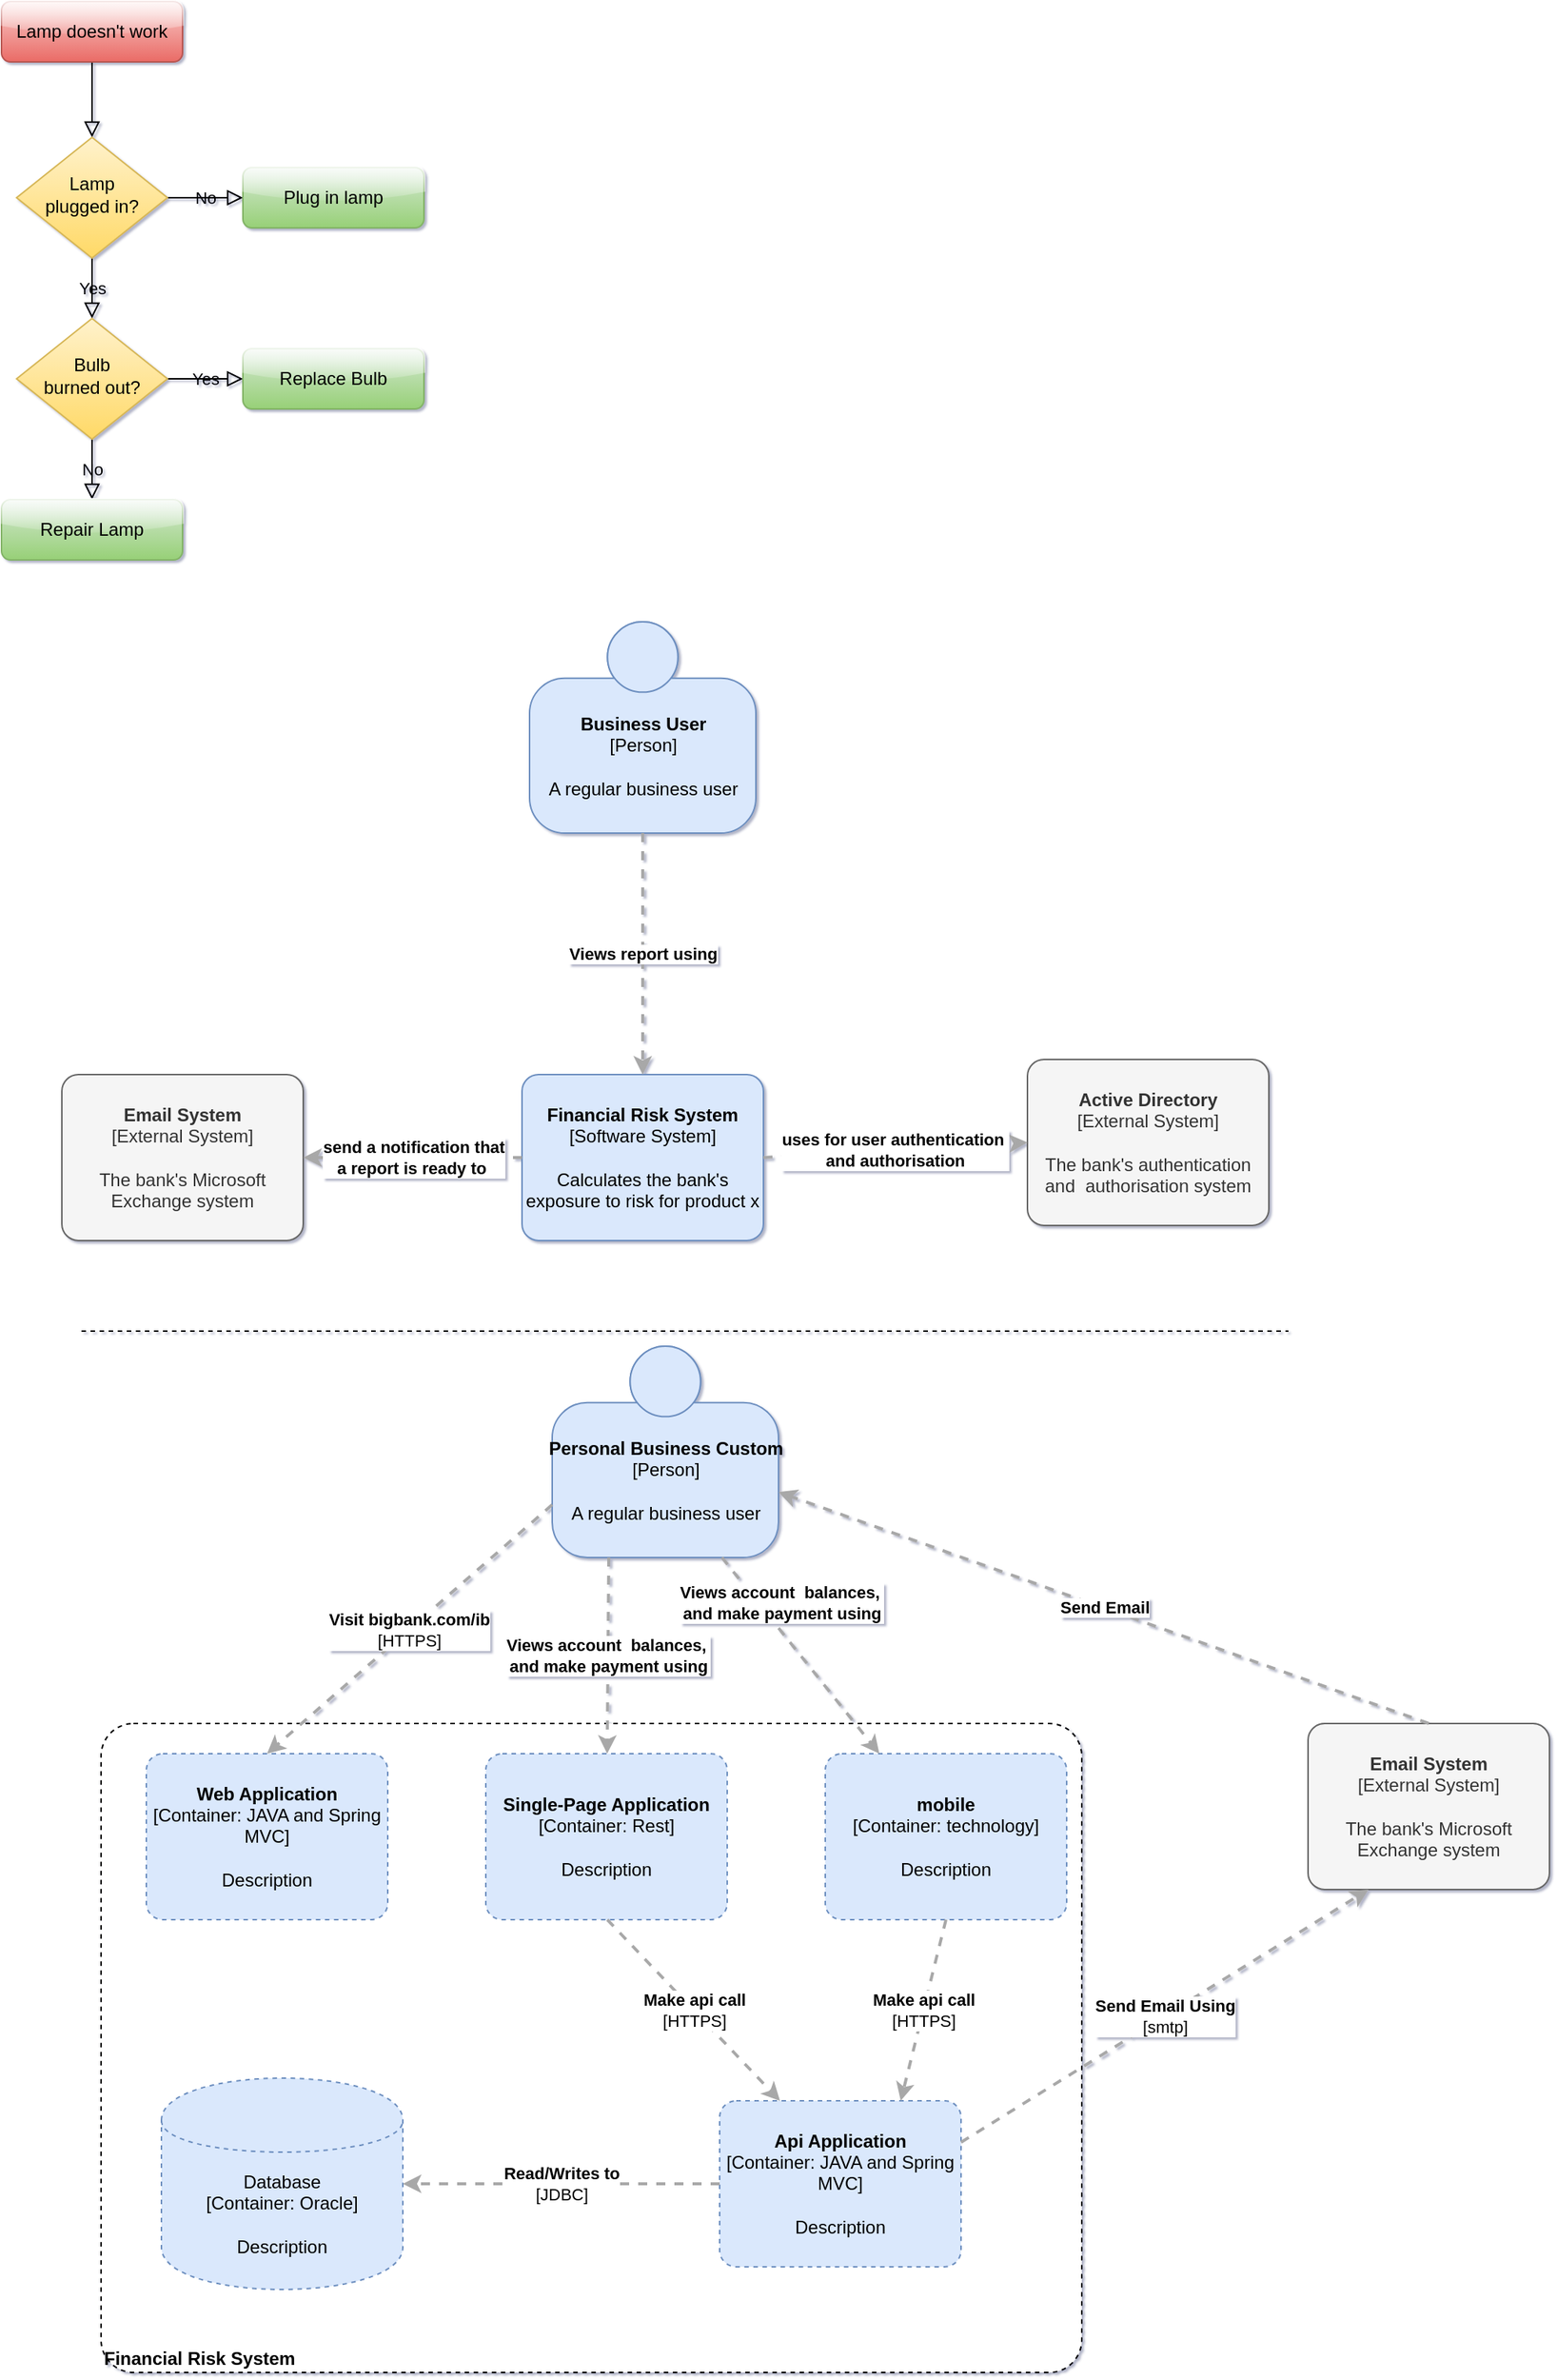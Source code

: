 <mxfile version="14.4.2" type="github">
  <diagram name="Page-1" id="0">
    <mxGraphModel dx="1969" dy="1107" grid="0" gridSize="10" guides="1" tooltips="1" connect="1" arrows="1" fold="1" page="1" pageScale="1" pageWidth="826" pageHeight="1169" background="#ffffff" math="0" shadow="1">
      <root>
        <mxCell id="0" />
        <mxCell id="1" parent="0" />
        <mxCell id="2" value="" style="rounded=0;html=1;jettySize=auto;orthogonalLoop=1;fontSize=11;endArrow=block;endFill=0;endSize=8;strokeWidth=1;shadow=0;labelBackgroundColor=none;" parent="1" source="3" target="6" edge="1">
          <mxGeometry x="340" y="120" as="geometry" />
        </mxCell>
        <object label="Lamp doesn&#39;t work" Condition="Lamp does not produce light." id="3">
          <mxCell style="rounded=1;whiteSpace=wrap;html=1;fontSize=12;plain-red;glass=1;strokeWidth=1;shadow=0;" parent="1" vertex="1">
            <mxGeometry x="280" y="80" width="120" height="40" as="geometry" />
          </mxCell>
        </object>
        <mxCell id="4" value="Yes" style="rounded=0;html=1;jettySize=auto;orthogonalLoop=1;fontSize=11;endArrow=block;endFill=0;endSize=8;strokeWidth=1;shadow=0;labelBackgroundColor=none;" parent="1" source="6" target="10" edge="1">
          <mxGeometry x="340" y="250" as="geometry">
            <mxPoint as="offset" />
          </mxGeometry>
        </mxCell>
        <mxCell id="5" value="No" style="edgeStyle=orthogonalEdgeStyle;rounded=0;html=1;jettySize=auto;orthogonalLoop=1;fontSize=11;endArrow=block;endFill=0;endSize=8;strokeWidth=1;shadow=0;labelBackgroundColor=none;" parent="1" source="6" target="7" edge="1">
          <mxGeometry x="390" y="210" as="geometry">
            <mxPoint as="offset" />
          </mxGeometry>
        </mxCell>
        <object label="Lamp&lt;br&gt;plugged in?" Condition="Lamp connected to power outlet?" id="6">
          <mxCell style="rhombus;whiteSpace=wrap;html=1;shadow=0;fontFamily=Helvetica;fontSize=12;fontColor=#000000;align=center;strokeColor=#D6B656;strokeWidth=1;fillColor=#FFF2CC;gradientColor=#FFD966;spacing=6;spacingTop=-4;" parent="1" vertex="1">
            <mxGeometry x="290" y="170" width="100" height="80" as="geometry" />
          </mxCell>
        </object>
        <object label="Plug in lamp" Action="Connect lamp to power outlet." id="7">
          <mxCell style="rounded=1;whiteSpace=wrap;html=1;fontSize=12;plain-green;glass=1;strokeWidth=1;shadow=0;" parent="1" vertex="1">
            <mxGeometry x="440" y="190" width="120" height="40" as="geometry" />
          </mxCell>
        </object>
        <mxCell id="8" value="No" style="rounded=0;html=1;jettySize=auto;orthogonalLoop=1;fontSize=11;endArrow=block;endFill=0;endSize=8;strokeWidth=1;shadow=0;labelBackgroundColor=none;" parent="1" source="10" target="11" edge="1">
          <mxGeometry x="340" y="370" as="geometry">
            <mxPoint as="offset" />
          </mxGeometry>
        </mxCell>
        <mxCell id="9" value="Yes" style="edgeStyle=orthogonalEdgeStyle;rounded=0;html=1;jettySize=auto;orthogonalLoop=1;fontSize=11;endArrow=block;endFill=0;endSize=8;strokeWidth=1;shadow=0;labelBackgroundColor=none;" parent="1" source="10" target="12" edge="1">
          <mxGeometry x="390" y="330" as="geometry">
            <mxPoint as="offset" />
          </mxGeometry>
        </mxCell>
        <object label="Bulb&lt;br&gt;burned out?" Condition="Check if bulb is broken." id="10">
          <mxCell style="rhombus;whiteSpace=wrap;html=1;shadow=0;fontFamily=Helvetica;fontSize=12;fontColor=#000000;align=center;strokeColor=#D6B656;strokeWidth=1;fillColor=#FFF2CC;gradientColor=#FFD966;spacing=6;spacingTop=-4;" parent="1" vertex="1">
            <mxGeometry x="290" y="290" width="100" height="80" as="geometry" />
          </mxCell>
        </object>
        <object label="Repair Lamp" Action="Repair other parts of lamp." id="11">
          <mxCell style="rounded=1;whiteSpace=wrap;html=1;fontSize=12;plain-green;glass=1;strokeWidth=1;shadow=0;" parent="1" vertex="1">
            <mxGeometry x="280" y="410" width="120" height="40" as="geometry" />
          </mxCell>
        </object>
        <object label="Replace Bulb" Action="Get new bulb and replace existing bulb." id="12">
          <mxCell style="rounded=1;whiteSpace=wrap;html=1;fontSize=12;plain-green;glass=1;strokeWidth=1;shadow=0;" parent="1" vertex="1">
            <mxGeometry x="440" y="310" width="120" height="40" as="geometry" />
          </mxCell>
        </object>
        <mxCell id="2yI0YXnCCQvVOnfs3a0h-12" value="&lt;b&gt;Business User&lt;/b&gt;&lt;br&gt;&lt;div&gt;[Person]&lt;/div&gt;&lt;br&gt;&lt;div&gt;A regular business user&lt;/div&gt;" style="html=1;dashed=0;whitespace=wrap;fillColor=#DAE8FC;strokeColor=#6C8EBF;shape=mxgraph.c4.person;align=center;points=[[0.5,0,0],[1,0.5,0],[1,0.75,0],[0.75,1,0],[0.5,1,0],[0.25,1,0],[0,0.75,0],[0,0.5,0]];" vertex="1" parent="1">
          <mxGeometry x="630" y="491" width="150" height="140" as="geometry" />
        </mxCell>
        <mxCell id="2yI0YXnCCQvVOnfs3a0h-13" value="&lt;b&gt;Financial Risk System&lt;/b&gt;&lt;br&gt;&lt;div&gt;[Software System]&lt;/div&gt;&lt;br&gt;&lt;div&gt;Calculates the bank&#39;s exposure to risk for product x&lt;/div&gt;" style="rounded=1;whiteSpace=wrap;html=1;labelBackgroundColor=none;fillColor=#dae8fc;fontColor=#000000;align=center;arcSize=10;strokeColor=#6c8ebf;points=[[0.25,0,0],[0.5,0,0],[0.75,0,0],[1,0.25,0],[1,0.5,0],[1,0.75,0],[0.75,1,0],[0.5,1,0],[0.25,1,0],[0,0.75,0],[0,0.5,0],[0,0.25,0]];" vertex="1" parent="1">
          <mxGeometry x="625" y="791" width="160" height="110.0" as="geometry" />
        </mxCell>
        <mxCell id="2yI0YXnCCQvVOnfs3a0h-14" value="&lt;div style=&quot;text-align: left&quot;&gt;&lt;div style=&quot;text-align: center&quot;&gt;&lt;b&gt;Views report using&lt;/b&gt;&lt;/div&gt;&lt;/div&gt;" style="edgeStyle=none;rounded=0;html=1;entryX=0.5;entryY=0;jettySize=auto;orthogonalLoop=1;strokeColor=#A8A8A8;strokeWidth=2;fontColor=#000000;jumpStyle=none;dashed=1;exitX=0.5;exitY=1;exitDx=0;exitDy=0;exitPerimeter=0;entryDx=0;entryDy=0;entryPerimeter=0;" edge="1" parent="1" source="2yI0YXnCCQvVOnfs3a0h-12" target="2yI0YXnCCQvVOnfs3a0h-13">
          <mxGeometry width="200" relative="1" as="geometry">
            <mxPoint x="750" y="691" as="sourcePoint" />
            <mxPoint x="950" y="691" as="targetPoint" />
          </mxGeometry>
        </mxCell>
        <mxCell id="2yI0YXnCCQvVOnfs3a0h-15" value="&lt;b&gt;Active Directory&lt;/b&gt;&lt;br&gt;&lt;div&gt;[External System]&lt;/div&gt;&lt;br&gt;&lt;div&gt;The bank&#39;s authentication and&amp;nbsp; authorisation system&lt;/div&gt;" style="rounded=1;whiteSpace=wrap;html=1;labelBackgroundColor=none;fillColor=#f5f5f5;fontColor=#333333;align=center;arcSize=10;strokeColor=#666666;points=[[0.25,0,0],[0.5,0,0],[0.75,0,0],[1,0.25,0],[1,0.5,0],[1,0.75,0],[0.75,1,0],[0.5,1,0],[0.25,1,0],[0,0.75,0],[0,0.5,0],[0,0.25,0]];" vertex="1" parent="1">
          <mxGeometry x="960" y="781" width="160" height="110.0" as="geometry" />
        </mxCell>
        <mxCell id="2yI0YXnCCQvVOnfs3a0h-16" value="&lt;div style=&quot;text-align: left&quot;&gt;&lt;div style=&quot;text-align: center&quot;&gt;&lt;b&gt;uses for user authentication&amp;nbsp;&lt;/b&gt;&lt;/div&gt;&lt;div style=&quot;text-align: center&quot;&gt;&lt;b&gt;and authorisation&lt;/b&gt;&lt;/div&gt;&lt;/div&gt;" style="edgeStyle=none;rounded=0;html=1;entryX=0;entryY=0.5;jettySize=auto;orthogonalLoop=1;strokeColor=#A8A8A8;strokeWidth=2;fontColor=#000000;jumpStyle=none;dashed=1;exitX=1;exitY=0.5;exitDx=0;exitDy=0;exitPerimeter=0;entryDx=0;entryDy=0;entryPerimeter=0;" edge="1" parent="1" source="2yI0YXnCCQvVOnfs3a0h-13" target="2yI0YXnCCQvVOnfs3a0h-15">
          <mxGeometry width="200" relative="1" as="geometry">
            <mxPoint x="940" y="631" as="sourcePoint" />
            <mxPoint x="940" y="791" as="targetPoint" />
          </mxGeometry>
        </mxCell>
        <mxCell id="2yI0YXnCCQvVOnfs3a0h-17" value="&lt;b&gt;Email System&lt;/b&gt;&lt;br&gt;&lt;div&gt;[External System]&lt;/div&gt;&lt;br&gt;&lt;div&gt;The bank&#39;s Microsoft Exchange system&lt;/div&gt;" style="rounded=1;whiteSpace=wrap;html=1;labelBackgroundColor=none;fillColor=#f5f5f5;fontColor=#333333;align=center;arcSize=10;strokeColor=#666666;points=[[0.25,0,0],[0.5,0,0],[0.75,0,0],[1,0.25,0],[1,0.5,0],[1,0.75,0],[0.75,1,0],[0.5,1,0],[0.25,1,0],[0,0.75,0],[0,0.5,0],[0,0.25,0]];" vertex="1" parent="1">
          <mxGeometry x="320" y="791" width="160" height="110.0" as="geometry" />
        </mxCell>
        <mxCell id="2yI0YXnCCQvVOnfs3a0h-18" value="&lt;div style=&quot;text-align: left&quot;&gt;&lt;div style=&quot;text-align: center&quot;&gt;&lt;b&gt;send a notification that &lt;br&gt;a report is ready to&amp;nbsp;&lt;/b&gt;&lt;/div&gt;&lt;/div&gt;" style="edgeStyle=none;rounded=0;html=1;jettySize=auto;orthogonalLoop=1;strokeColor=#A8A8A8;strokeWidth=2;fontColor=#000000;jumpStyle=none;dashed=1;exitX=0;exitY=0.5;exitDx=0;exitDy=0;exitPerimeter=0;" edge="1" parent="1" source="2yI0YXnCCQvVOnfs3a0h-13" target="2yI0YXnCCQvVOnfs3a0h-17">
          <mxGeometry width="200" relative="1" as="geometry">
            <mxPoint x="480" y="591" as="sourcePoint" />
            <mxPoint x="485" y="761" as="targetPoint" />
          </mxGeometry>
        </mxCell>
        <mxCell id="2yI0YXnCCQvVOnfs3a0h-19" value="" style="endArrow=none;dashed=1;html=1;" edge="1" parent="1">
          <mxGeometry width="50" height="50" relative="1" as="geometry">
            <mxPoint x="333" y="961" as="sourcePoint" />
            <mxPoint x="1133" y="961" as="targetPoint" />
          </mxGeometry>
        </mxCell>
        <mxCell id="2yI0YXnCCQvVOnfs3a0h-20" value="&lt;b&gt;Personal Business Custom&lt;/b&gt;&lt;br&gt;&lt;div&gt;[Person]&lt;/div&gt;&lt;br&gt;&lt;div&gt;A regular business user&lt;/div&gt;" style="html=1;dashed=0;whitespace=wrap;fillColor=#DAE8FC;strokeColor=#6C8EBF;shape=mxgraph.c4.person;align=center;points=[[0.5,0,0],[1,0.5,0],[1,0.75,0],[0.75,1,0],[0.5,1,0],[0.25,1,0],[0,0.75,0],[0,0.5,0]];" vertex="1" parent="1">
          <mxGeometry x="645" y="971" width="150" height="140" as="geometry" />
        </mxCell>
        <mxCell id="2yI0YXnCCQvVOnfs3a0h-21" value="&lt;div style=&quot;text-align: left&quot;&gt;&lt;b style=&quot;text-align: center&quot;&gt;Financial Risk System&lt;/b&gt;&lt;br&gt;&lt;/div&gt;" style="rounded=1;whiteSpace=wrap;html=1;labelBackgroundColor=none;fillColor=#ffffff;fontColor=#000000;align=left;arcSize=5;strokeColor=#000000;verticalAlign=bottom;points=[[0.25,0,0],[0.5,0,0],[0.75,0,0],[1,0.25,0],[1,0.5,0],[1,0.75,0],[0.75,1,0],[0.5,1,0],[0.25,1,0],[0,0.75,0],[0,0.5,0],[0,0.25,0]];dashed=1;" vertex="1" parent="1">
          <mxGeometry x="346" y="1221" width="650" height="430" as="geometry" />
        </mxCell>
        <mxCell id="2yI0YXnCCQvVOnfs3a0h-22" value="&lt;div style=&quot;text-align: left&quot;&gt;&lt;div style=&quot;text-align: center&quot;&gt;&lt;b&gt;Views account&amp;nbsp; balances,&amp;nbsp;&lt;/b&gt;&lt;/div&gt;&lt;div style=&quot;text-align: center&quot;&gt;&lt;b&gt;and make payment using&lt;/b&gt;&lt;/div&gt;&lt;/div&gt;" style="edgeStyle=none;rounded=0;html=1;jettySize=auto;orthogonalLoop=1;strokeColor=#A8A8A8;strokeWidth=2;fontColor=#000000;jumpStyle=none;dashed=1;exitX=0.25;exitY=1;exitDx=0;exitDy=0;exitPerimeter=0;" edge="1" parent="1" source="2yI0YXnCCQvVOnfs3a0h-20" target="2yI0YXnCCQvVOnfs3a0h-24">
          <mxGeometry width="200" relative="1" as="geometry">
            <mxPoint x="709.5" y="1101" as="sourcePoint" />
            <mxPoint x="705" y="1219" as="targetPoint" />
          </mxGeometry>
        </mxCell>
        <mxCell id="2yI0YXnCCQvVOnfs3a0h-23" value="&lt;b&gt;Web Application&lt;/b&gt;&lt;br&gt;&lt;div&gt;[Container:&amp;nbsp;&lt;span&gt;JAVA and Spring MVC&lt;/span&gt;&lt;span&gt;]&lt;/span&gt;&lt;/div&gt;&lt;br&gt;&lt;div&gt;Description&lt;/div&gt;" style="rounded=1;whiteSpace=wrap;html=1;labelBackgroundColor=none;fillColor=#dae8fc;fontColor=#000000;align=center;arcSize=10;strokeColor=#6c8ebf;points=[[0.25,0,0],[0.5,0,0],[0.75,0,0],[1,0.25,0],[1,0.5,0],[1,0.75,0],[0.75,1,0],[0.5,1,0],[0.25,1,0],[0,0.75,0],[0,0.5,0],[0,0.25,0]];dashed=1;" vertex="1" parent="1">
          <mxGeometry x="376" y="1241" width="160" height="110.0" as="geometry" />
        </mxCell>
        <mxCell id="2yI0YXnCCQvVOnfs3a0h-24" value="&lt;b&gt;Single-Page Application&lt;/b&gt;&lt;br&gt;&lt;div&gt;[Container: Rest&lt;span&gt;]&lt;/span&gt;&lt;/div&gt;&lt;br&gt;&lt;div&gt;Description&lt;/div&gt;" style="rounded=1;whiteSpace=wrap;html=1;labelBackgroundColor=none;fillColor=#dae8fc;fontColor=#000000;align=center;arcSize=10;strokeColor=#6c8ebf;points=[[0.25,0,0],[0.5,0,0],[0.75,0,0],[1,0.25,0],[1,0.5,0],[1,0.75,0],[0.75,1,0],[0.5,1,0],[0.25,1,0],[0,0.75,0],[0,0.5,0],[0,0.25,0]];dashed=1;" vertex="1" parent="1">
          <mxGeometry x="601" y="1241" width="160" height="110.0" as="geometry" />
        </mxCell>
        <mxCell id="2yI0YXnCCQvVOnfs3a0h-25" value="&lt;b&gt;mobile&lt;/b&gt;&lt;br&gt;&lt;div&gt;[Container:&amp;nbsp;&lt;span&gt;technology&lt;/span&gt;&lt;span&gt;]&lt;/span&gt;&lt;/div&gt;&lt;br&gt;&lt;div&gt;Description&lt;/div&gt;" style="rounded=1;whiteSpace=wrap;html=1;labelBackgroundColor=none;fillColor=#dae8fc;fontColor=#000000;align=center;arcSize=10;strokeColor=#6c8ebf;points=[[0.25,0,0],[0.5,0,0],[0.75,0,0],[1,0.25,0],[1,0.5,0],[1,0.75,0],[0.75,1,0],[0.5,1,0],[0.25,1,0],[0,0.75,0],[0,0.5,0],[0,0.25,0]];dashed=1;" vertex="1" parent="1">
          <mxGeometry x="826" y="1241" width="160" height="110.0" as="geometry" />
        </mxCell>
        <mxCell id="2yI0YXnCCQvVOnfs3a0h-26" value="&lt;b&gt;Api Application&lt;/b&gt;&lt;br&gt;&lt;div&gt;[Container:&amp;nbsp;&lt;span&gt;JAVA and Spring MVC&lt;/span&gt;&lt;span&gt;]&lt;/span&gt;&lt;/div&gt;&lt;br&gt;&lt;div&gt;Description&lt;/div&gt;" style="rounded=1;whiteSpace=wrap;html=1;labelBackgroundColor=none;fillColor=#dae8fc;fontColor=#000000;align=center;arcSize=10;strokeColor=#6c8ebf;points=[[0.25,0,0],[0.5,0,0],[0.75,0,0],[1,0.25,0],[1,0.5,0],[1,0.75,0],[0.75,1,0],[0.5,1,0],[0.25,1,0],[0,0.75,0],[0,0.5,0],[0,0.25,0]];dashed=1;" vertex="1" parent="1">
          <mxGeometry x="756" y="1471" width="160" height="110.0" as="geometry" />
        </mxCell>
        <mxCell id="2yI0YXnCCQvVOnfs3a0h-27" value="&lt;span&gt;Database&lt;/span&gt;&lt;div&gt;[Container: Oracle]&lt;/div&gt;&lt;br&gt;&lt;div&gt;Description&lt;/div&gt;" style="shape=cylinder;whiteSpace=wrap;html=1;boundedLbl=1;rounded=0;labelBackgroundColor=none;fillColor=#dae8fc;fontSize=12;fontColor=#000000;align=center;strokeColor=#6c8ebf;points=[[0.5,0,0],[1,0.25,0],[1,0.5,0],[1,0.75,0],[0.5,1,0],[0,0.75,0],[0,0.5,0],[0,0.25,0]];dashed=1;" vertex="1" parent="1">
          <mxGeometry x="386" y="1456" width="160" height="140" as="geometry" />
        </mxCell>
        <mxCell id="2yI0YXnCCQvVOnfs3a0h-28" value="&lt;b&gt;Email System&lt;/b&gt;&lt;br&gt;&lt;div&gt;[External System]&lt;/div&gt;&lt;br&gt;&lt;div&gt;The bank&#39;s Microsoft Exchange system&lt;/div&gt;" style="rounded=1;whiteSpace=wrap;html=1;labelBackgroundColor=none;fillColor=#f5f5f5;fontColor=#333333;align=center;arcSize=10;strokeColor=#666666;points=[[0.25,0,0],[0.5,0,0],[0.75,0,0],[1,0.25,0],[1,0.5,0],[1,0.75,0],[0.75,1,0],[0.5,1,0],[0.25,1,0],[0,0.75,0],[0,0.5,0],[0,0.25,0]];" vertex="1" parent="1">
          <mxGeometry x="1146" y="1221" width="160" height="110.0" as="geometry" />
        </mxCell>
        <mxCell id="2yI0YXnCCQvVOnfs3a0h-29" value="&lt;div style=&quot;text-align: left&quot;&gt;&lt;div style=&quot;text-align: center&quot;&gt;&lt;b&gt;Visit bigbank.com/ib&lt;/b&gt;&lt;/div&gt;&lt;div style=&quot;text-align: center&quot;&gt;[HTTPS]&lt;/div&gt;&lt;/div&gt;" style="edgeStyle=none;rounded=0;html=1;entryX=0.5;entryY=0;jettySize=auto;orthogonalLoop=1;strokeColor=#A8A8A8;strokeWidth=2;fontColor=#000000;jumpStyle=none;dashed=1;exitX=0;exitY=0.75;exitDx=0;exitDy=0;exitPerimeter=0;entryDx=0;entryDy=0;entryPerimeter=0;" edge="1" parent="1" source="2yI0YXnCCQvVOnfs3a0h-20" target="2yI0YXnCCQvVOnfs3a0h-23">
          <mxGeometry width="200" relative="1" as="geometry">
            <mxPoint x="426" y="1151" as="sourcePoint" />
            <mxPoint x="626" y="1151" as="targetPoint" />
          </mxGeometry>
        </mxCell>
        <mxCell id="2yI0YXnCCQvVOnfs3a0h-30" value="&lt;div style=&quot;text-align: left&quot;&gt;&lt;div style=&quot;text-align: center&quot;&gt;&lt;b&gt;Views account&amp;nbsp; balances,&amp;nbsp;&lt;/b&gt;&lt;/div&gt;&lt;div style=&quot;text-align: center&quot;&gt;&lt;b&gt;and make payment using&lt;/b&gt;&lt;/div&gt;&lt;/div&gt;" style="edgeStyle=none;rounded=0;html=1;jettySize=auto;orthogonalLoop=1;strokeColor=#A8A8A8;strokeWidth=2;fontColor=#000000;jumpStyle=none;dashed=1;exitX=0.75;exitY=1;exitDx=0;exitDy=0;exitPerimeter=0;" edge="1" parent="1" source="2yI0YXnCCQvVOnfs3a0h-20" target="2yI0YXnCCQvVOnfs3a0h-25">
          <mxGeometry x="-0.43" y="11" width="200" relative="1" as="geometry">
            <mxPoint x="856" y="1091" as="sourcePoint" />
            <mxPoint x="856" y="1209" as="targetPoint" />
            <mxPoint x="1" as="offset" />
          </mxGeometry>
        </mxCell>
        <mxCell id="2yI0YXnCCQvVOnfs3a0h-31" value="&lt;div style=&quot;text-align: left&quot;&gt;&lt;div style=&quot;text-align: center&quot;&gt;&lt;b&gt;Send Email&lt;/b&gt;&lt;/div&gt;&lt;/div&gt;" style="edgeStyle=none;rounded=0;html=1;jettySize=auto;orthogonalLoop=1;strokeColor=#A8A8A8;strokeWidth=2;fontColor=#000000;jumpStyle=none;dashed=1;exitX=0.5;exitY=0;exitDx=0;exitDy=0;exitPerimeter=0;" edge="1" parent="1" source="2yI0YXnCCQvVOnfs3a0h-28" target="2yI0YXnCCQvVOnfs3a0h-20">
          <mxGeometry width="200" relative="1" as="geometry">
            <mxPoint x="886" y="1121" as="sourcePoint" />
            <mxPoint x="1086" y="1121" as="targetPoint" />
          </mxGeometry>
        </mxCell>
        <mxCell id="2yI0YXnCCQvVOnfs3a0h-32" value="&lt;div style=&quot;text-align: left&quot;&gt;&lt;div style=&quot;text-align: center&quot;&gt;&lt;b&gt;Make api call&lt;/b&gt;&lt;/div&gt;&lt;div style=&quot;text-align: center&quot;&gt;[HTTPS]&lt;b&gt;&lt;br&gt;&lt;/b&gt;&lt;/div&gt;&lt;/div&gt;" style="edgeStyle=none;rounded=0;html=1;jettySize=auto;orthogonalLoop=1;strokeColor=#A8A8A8;strokeWidth=2;fontColor=#000000;jumpStyle=none;dashed=1;exitX=0.25;exitY=1;exitDx=0;exitDy=0;exitPerimeter=0;entryX=0.25;entryY=0;entryDx=0;entryDy=0;entryPerimeter=0;" edge="1" parent="1" target="2yI0YXnCCQvVOnfs3a0h-26">
          <mxGeometry width="200" relative="1" as="geometry">
            <mxPoint x="681.53" y="1351" as="sourcePoint" />
            <mxPoint x="680.476" y="1481" as="targetPoint" />
          </mxGeometry>
        </mxCell>
        <mxCell id="2yI0YXnCCQvVOnfs3a0h-33" value="&lt;div style=&quot;text-align: left&quot;&gt;&lt;div style=&quot;text-align: center&quot;&gt;&lt;b&gt;Make api call&lt;/b&gt;&lt;/div&gt;&lt;div style=&quot;text-align: center&quot;&gt;[HTTPS]&lt;b&gt;&lt;br&gt;&lt;/b&gt;&lt;/div&gt;&lt;/div&gt;" style="edgeStyle=none;rounded=0;html=1;jettySize=auto;orthogonalLoop=1;strokeColor=#A8A8A8;strokeWidth=2;fontColor=#000000;jumpStyle=none;dashed=1;exitX=0.5;exitY=1;exitDx=0;exitDy=0;exitPerimeter=0;entryX=0.75;entryY=0;entryDx=0;entryDy=0;entryPerimeter=0;" edge="1" parent="1" source="2yI0YXnCCQvVOnfs3a0h-25" target="2yI0YXnCCQvVOnfs3a0h-26">
          <mxGeometry width="200" relative="1" as="geometry">
            <mxPoint x="691.53" y="1361" as="sourcePoint" />
            <mxPoint x="806" y="1481" as="targetPoint" />
          </mxGeometry>
        </mxCell>
        <mxCell id="2yI0YXnCCQvVOnfs3a0h-34" value="&lt;div style=&quot;text-align: left&quot;&gt;&lt;div style=&quot;text-align: center&quot;&gt;&lt;b&gt;Read/Writes to&lt;/b&gt;&lt;/div&gt;&lt;div style=&quot;text-align: center&quot;&gt;[JDBC]&lt;/div&gt;&lt;/div&gt;" style="edgeStyle=none;rounded=0;html=1;jettySize=auto;orthogonalLoop=1;strokeColor=#A8A8A8;strokeWidth=2;fontColor=#000000;jumpStyle=none;dashed=1;exitX=0;exitY=0.5;exitDx=0;exitDy=0;exitPerimeter=0;" edge="1" parent="1" source="2yI0YXnCCQvVOnfs3a0h-26" target="2yI0YXnCCQvVOnfs3a0h-27">
          <mxGeometry width="200" relative="1" as="geometry">
            <mxPoint x="716" y="1461" as="sourcePoint" />
            <mxPoint x="536" y="1616" as="targetPoint" />
          </mxGeometry>
        </mxCell>
        <mxCell id="2yI0YXnCCQvVOnfs3a0h-35" value="&lt;div style=&quot;text-align: left&quot;&gt;&lt;div style=&quot;text-align: center&quot;&gt;&lt;b&gt;Send Email Using&lt;/b&gt;&lt;/div&gt;&lt;div style=&quot;text-align: center&quot;&gt;[smtp]&lt;/div&gt;&lt;/div&gt;" style="edgeStyle=none;rounded=0;html=1;entryX=0.25;entryY=1;jettySize=auto;orthogonalLoop=1;strokeColor=#A8A8A8;strokeWidth=2;fontColor=#000000;jumpStyle=none;dashed=1;entryDx=0;entryDy=0;entryPerimeter=0;exitX=1;exitY=0.25;exitDx=0;exitDy=0;exitPerimeter=0;" edge="1" parent="1" source="2yI0YXnCCQvVOnfs3a0h-26" target="2yI0YXnCCQvVOnfs3a0h-28">
          <mxGeometry width="200" relative="1" as="geometry">
            <mxPoint x="906" y="1531" as="sourcePoint" />
            <mxPoint x="1106" y="1521" as="targetPoint" />
          </mxGeometry>
        </mxCell>
      </root>
    </mxGraphModel>
  </diagram>
</mxfile>
